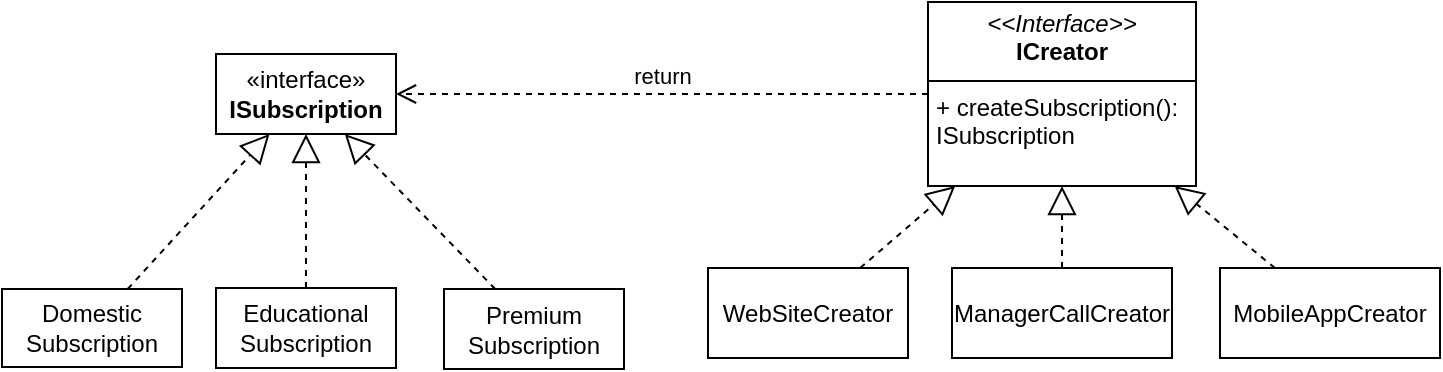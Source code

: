 <mxfile version="26.1.1">
  <diagram name="Сторінка-1" id="8mClsJwZruz9TB_b8DzY">
    <mxGraphModel dx="1638" dy="886" grid="0" gridSize="10" guides="1" tooltips="1" connect="1" arrows="1" fold="1" page="1" pageScale="1" pageWidth="1169" pageHeight="827" math="0" shadow="0">
      <root>
        <mxCell id="0" />
        <mxCell id="1" parent="0" />
        <mxCell id="Z8d14qvC42FT2xur12PT-3" value="«interface»&lt;br&gt;&lt;b&gt;ISubscription&lt;/b&gt;" style="html=1;whiteSpace=wrap;" vertex="1" parent="1">
          <mxGeometry x="348" y="344" width="90" height="40" as="geometry" />
        </mxCell>
        <mxCell id="Z8d14qvC42FT2xur12PT-4" value="Domestic&lt;div&gt;Subscription&lt;/div&gt;" style="html=1;whiteSpace=wrap;" vertex="1" parent="1">
          <mxGeometry x="241" y="461.5" width="90" height="39" as="geometry" />
        </mxCell>
        <mxCell id="Z8d14qvC42FT2xur12PT-5" value="Educational&lt;div&gt;Subscription&lt;/div&gt;" style="html=1;whiteSpace=wrap;" vertex="1" parent="1">
          <mxGeometry x="348" y="461" width="90" height="40" as="geometry" />
        </mxCell>
        <mxCell id="Z8d14qvC42FT2xur12PT-6" value="Premium&lt;div&gt;Subscription&lt;/div&gt;" style="html=1;whiteSpace=wrap;" vertex="1" parent="1">
          <mxGeometry x="462" y="461.5" width="90" height="40" as="geometry" />
        </mxCell>
        <mxCell id="Z8d14qvC42FT2xur12PT-9" value="" style="endArrow=block;dashed=1;endFill=0;endSize=12;html=1;rounded=0;" edge="1" parent="1" source="Z8d14qvC42FT2xur12PT-5" target="Z8d14qvC42FT2xur12PT-3">
          <mxGeometry width="160" relative="1" as="geometry">
            <mxPoint x="494" y="482" as="sourcePoint" />
            <mxPoint x="563" y="411" as="targetPoint" />
          </mxGeometry>
        </mxCell>
        <mxCell id="Z8d14qvC42FT2xur12PT-10" value="" style="endArrow=block;dashed=1;endFill=0;endSize=12;html=1;rounded=0;" edge="1" parent="1" source="Z8d14qvC42FT2xur12PT-4" target="Z8d14qvC42FT2xur12PT-3">
          <mxGeometry width="160" relative="1" as="geometry">
            <mxPoint x="452" y="467" as="sourcePoint" />
            <mxPoint x="452" y="387" as="targetPoint" />
          </mxGeometry>
        </mxCell>
        <mxCell id="Z8d14qvC42FT2xur12PT-11" value="" style="endArrow=block;dashed=1;endFill=0;endSize=12;html=1;rounded=0;" edge="1" parent="1" source="Z8d14qvC42FT2xur12PT-6" target="Z8d14qvC42FT2xur12PT-3">
          <mxGeometry width="160" relative="1" as="geometry">
            <mxPoint x="588" y="491" as="sourcePoint" />
            <mxPoint x="588" y="411" as="targetPoint" />
            <Array as="points" />
          </mxGeometry>
        </mxCell>
        <mxCell id="Z8d14qvC42FT2xur12PT-13" value="&lt;p style=&quot;margin:0px;margin-top:4px;text-align:center;&quot;&gt;&lt;i&gt;&amp;lt;&amp;lt;Interface&amp;gt;&amp;gt;&lt;/i&gt;&lt;br&gt;&lt;b&gt;ICreator&lt;/b&gt;&lt;/p&gt;&lt;hr size=&quot;1&quot; style=&quot;border-style:solid;&quot;&gt;&lt;p style=&quot;margin:0px;margin-left:4px;&quot;&gt;&lt;/p&gt;&lt;p style=&quot;margin:0px;margin-left:4px;&quot;&gt;+ createSubscription(): ISubscription&lt;br&gt;&lt;/p&gt;" style="verticalAlign=top;align=left;overflow=fill;html=1;whiteSpace=wrap;" vertex="1" parent="1">
          <mxGeometry x="704" y="318" width="134" height="92" as="geometry" />
        </mxCell>
        <mxCell id="Z8d14qvC42FT2xur12PT-15" value="return" style="html=1;verticalAlign=bottom;endArrow=open;dashed=1;endSize=8;curved=0;rounded=0;" edge="1" parent="1" source="Z8d14qvC42FT2xur12PT-13" target="Z8d14qvC42FT2xur12PT-3">
          <mxGeometry relative="1" as="geometry">
            <mxPoint x="744" y="394" as="sourcePoint" />
            <mxPoint x="664" y="394" as="targetPoint" />
          </mxGeometry>
        </mxCell>
        <mxCell id="Z8d14qvC42FT2xur12PT-16" value="WebSiteCreator" style="html=1;whiteSpace=wrap;" vertex="1" parent="1">
          <mxGeometry x="594" y="451" width="100" height="45" as="geometry" />
        </mxCell>
        <mxCell id="Z8d14qvC42FT2xur12PT-17" value="MobileAppCreator" style="html=1;whiteSpace=wrap;" vertex="1" parent="1">
          <mxGeometry x="850" y="451" width="110" height="45" as="geometry" />
        </mxCell>
        <mxCell id="Z8d14qvC42FT2xur12PT-18" value="ManagerCallCreator" style="html=1;whiteSpace=wrap;" vertex="1" parent="1">
          <mxGeometry x="716" y="451" width="110" height="45" as="geometry" />
        </mxCell>
        <mxCell id="Z8d14qvC42FT2xur12PT-19" value="" style="endArrow=block;dashed=1;endFill=0;endSize=12;html=1;rounded=0;" edge="1" parent="1" source="Z8d14qvC42FT2xur12PT-17" target="Z8d14qvC42FT2xur12PT-13">
          <mxGeometry width="160" relative="1" as="geometry">
            <mxPoint x="879" y="609" as="sourcePoint" />
            <mxPoint x="803" y="531" as="targetPoint" />
            <Array as="points" />
          </mxGeometry>
        </mxCell>
        <mxCell id="Z8d14qvC42FT2xur12PT-20" value="" style="endArrow=block;dashed=1;endFill=0;endSize=12;html=1;rounded=0;" edge="1" parent="1" source="Z8d14qvC42FT2xur12PT-16" target="Z8d14qvC42FT2xur12PT-13">
          <mxGeometry width="160" relative="1" as="geometry">
            <mxPoint x="836" y="625" as="sourcePoint" />
            <mxPoint x="760" y="547" as="targetPoint" />
            <Array as="points" />
          </mxGeometry>
        </mxCell>
        <mxCell id="Z8d14qvC42FT2xur12PT-21" value="" style="endArrow=block;dashed=1;endFill=0;endSize=12;html=1;rounded=0;" edge="1" parent="1" source="Z8d14qvC42FT2xur12PT-18" target="Z8d14qvC42FT2xur12PT-13">
          <mxGeometry width="160" relative="1" as="geometry">
            <mxPoint x="902" y="628" as="sourcePoint" />
            <mxPoint x="826" y="550" as="targetPoint" />
            <Array as="points" />
          </mxGeometry>
        </mxCell>
      </root>
    </mxGraphModel>
  </diagram>
</mxfile>
